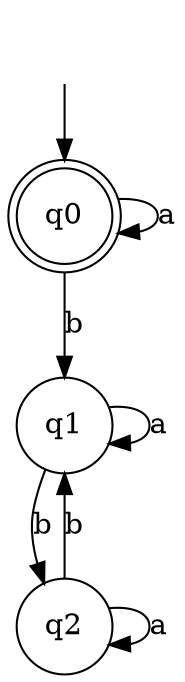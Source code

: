 digraph Automaton {

q1 [shape = circle];

q2 [shape = circle];

_nil [style = invis];

q0 [shape = doublecircle];

_nil -> q0;

q1 -> q1 [label = "a"];

q1 -> q2 [label = "b"];

q0 -> q0 [label = "a"];

q2 -> q1 [label = "b"];

q0 -> q1 [label = "b"];

q2 -> q2 [label = "a"];

}
